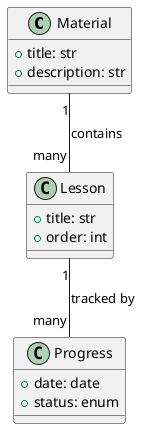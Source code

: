 @startuml

class Material {
  +title: str
  +description: str
}

class Lesson {
  +title: str
  +order: int
}

class Progress {
  +date: date
  +status: enum
}

Material "1" -- "many" Lesson : contains
Lesson "1" -- "many" Progress : tracked by

@enduml
